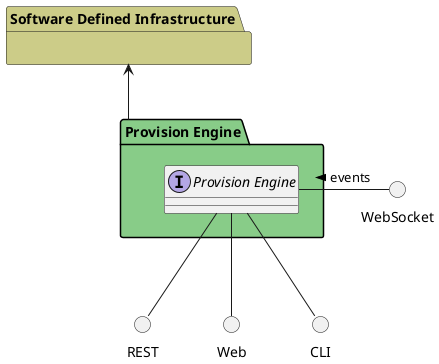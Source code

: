 @startuml


package "Software Defined Infrastructure" #cccc88 {

}


package "Provision Engine" #88cc88 {

    interface "Provision Engine" as i {
    
    
    }
}

circle REST
circle Web
circle CLI
circle WebSocket

i -down- Web
i -down- CLI
i -down- REST
WebSocket -left- i: events >

package "Provision Engine" #88cc88 {


}


    "Software Defined Infrastructure" <-- "Provision Engine"


@enduml
